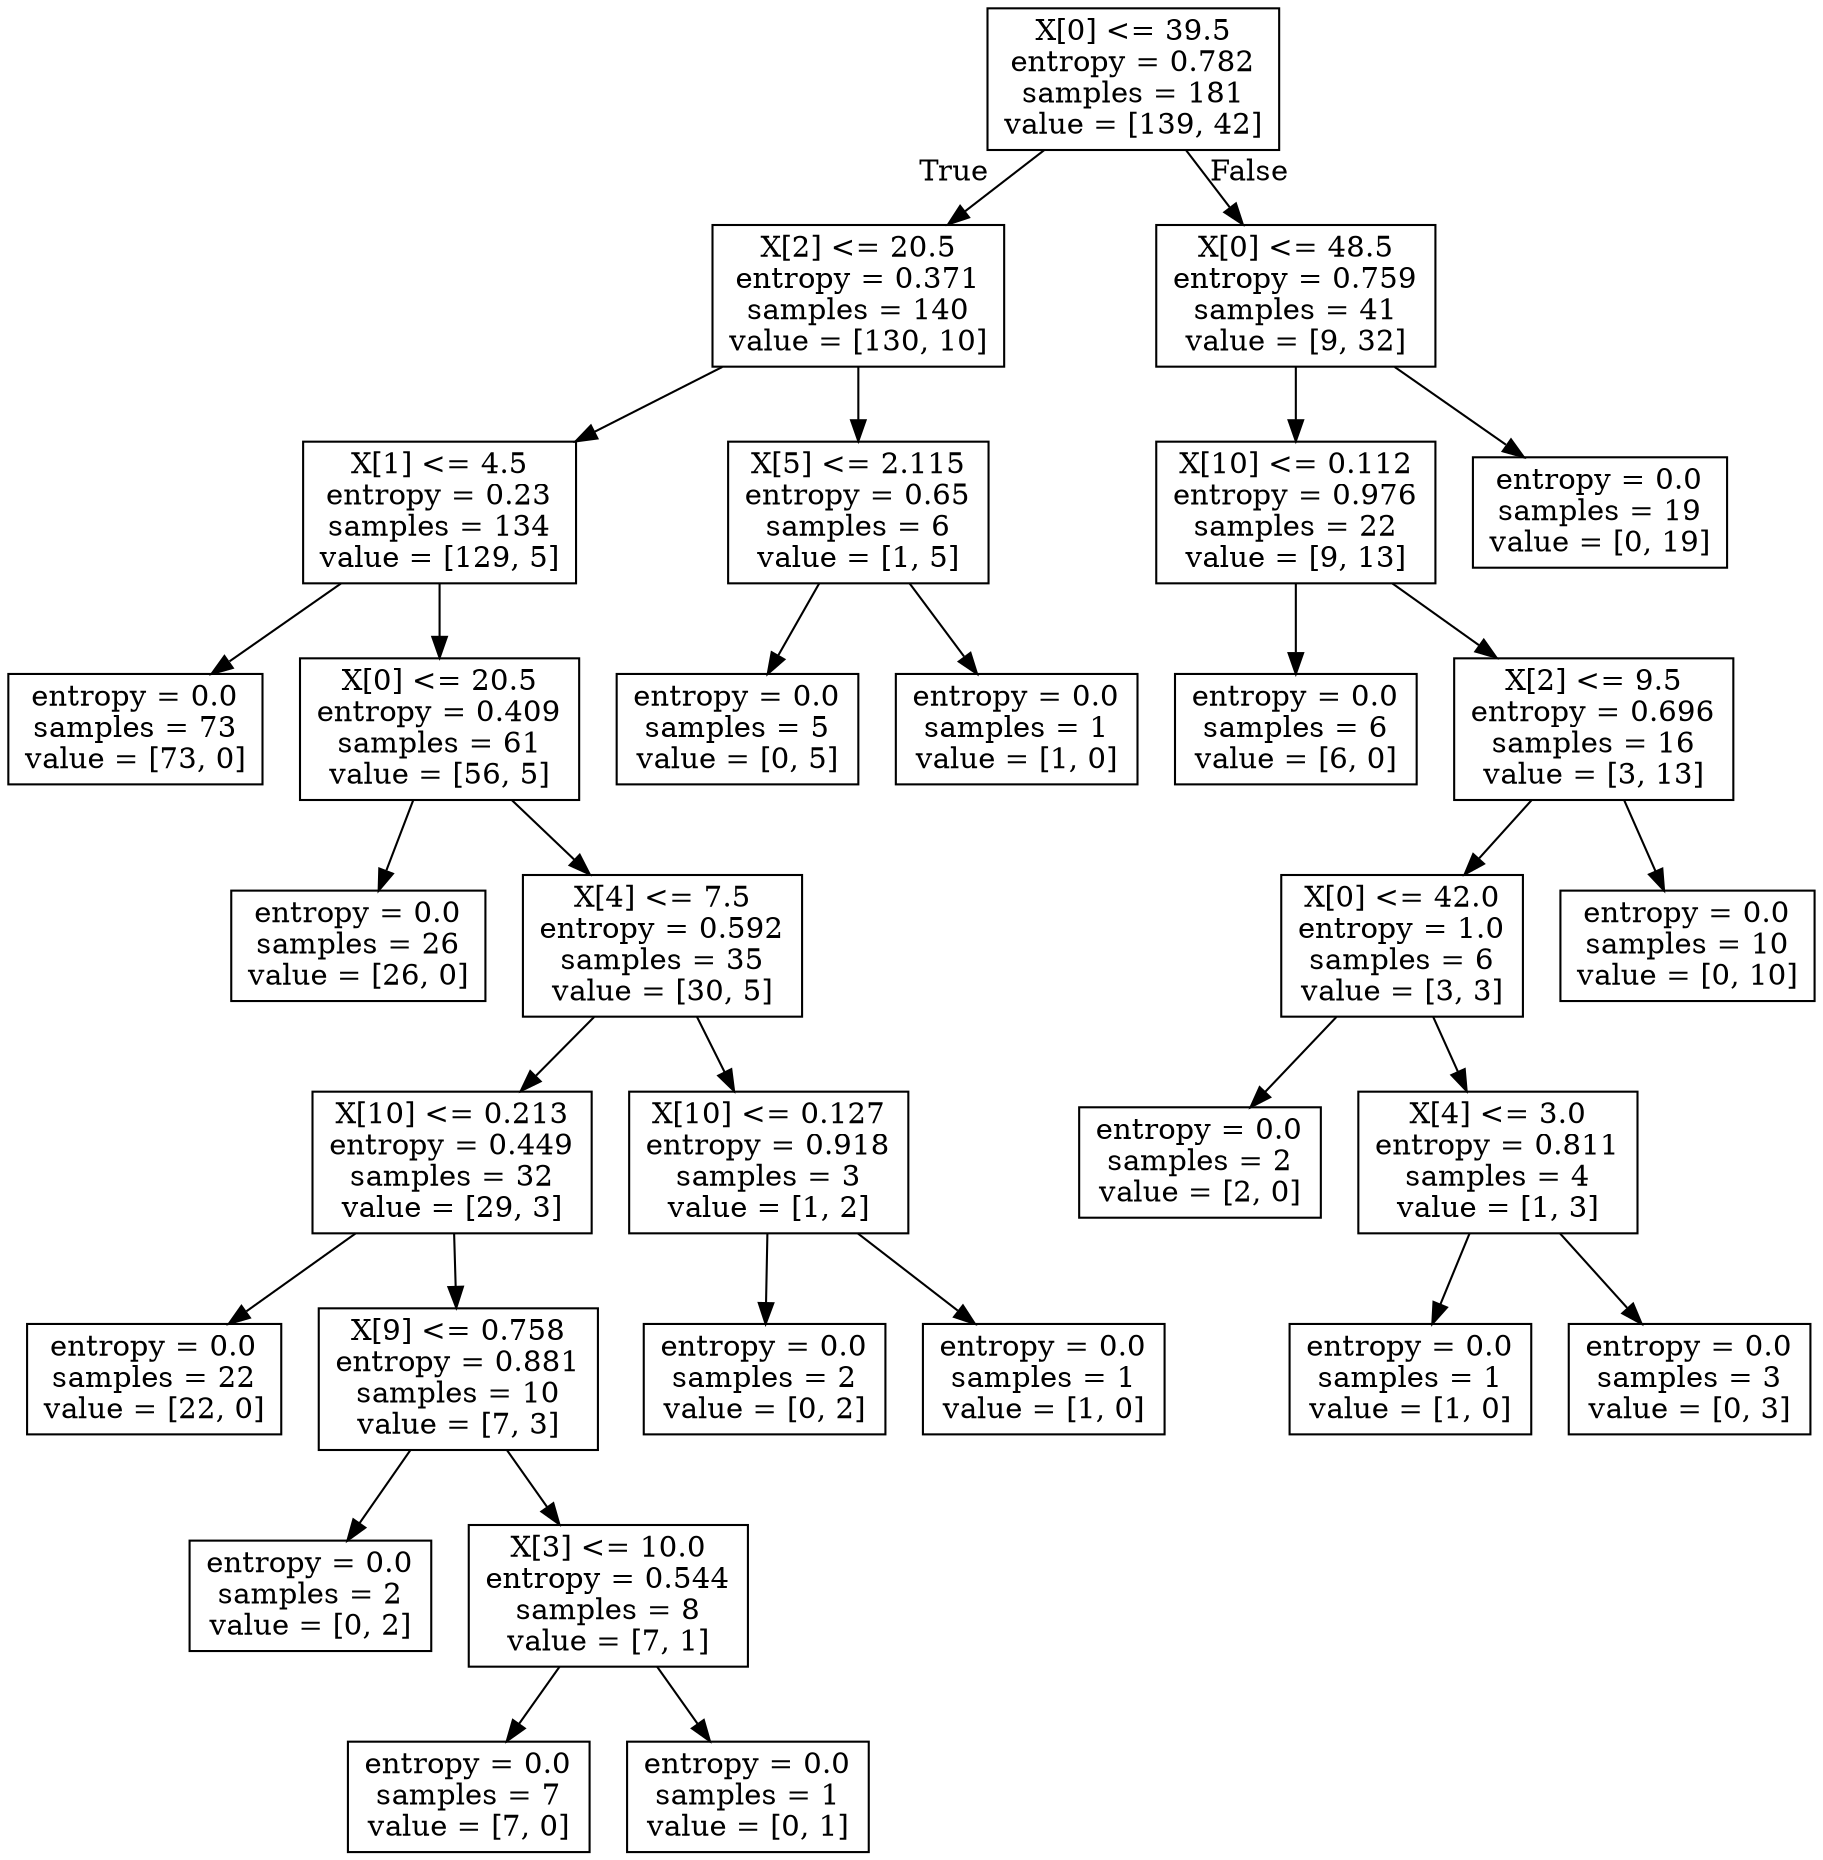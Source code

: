 digraph Tree {
node [shape=box] ;
0 [label="X[0] <= 39.5\nentropy = 0.782\nsamples = 181\nvalue = [139, 42]"] ;
1 [label="X[2] <= 20.5\nentropy = 0.371\nsamples = 140\nvalue = [130, 10]"] ;
0 -> 1 [labeldistance=2.5, labelangle=45, headlabel="True"] ;
2 [label="X[1] <= 4.5\nentropy = 0.23\nsamples = 134\nvalue = [129, 5]"] ;
1 -> 2 ;
3 [label="entropy = 0.0\nsamples = 73\nvalue = [73, 0]"] ;
2 -> 3 ;
4 [label="X[0] <= 20.5\nentropy = 0.409\nsamples = 61\nvalue = [56, 5]"] ;
2 -> 4 ;
5 [label="entropy = 0.0\nsamples = 26\nvalue = [26, 0]"] ;
4 -> 5 ;
6 [label="X[4] <= 7.5\nentropy = 0.592\nsamples = 35\nvalue = [30, 5]"] ;
4 -> 6 ;
7 [label="X[10] <= 0.213\nentropy = 0.449\nsamples = 32\nvalue = [29, 3]"] ;
6 -> 7 ;
8 [label="entropy = 0.0\nsamples = 22\nvalue = [22, 0]"] ;
7 -> 8 ;
9 [label="X[9] <= 0.758\nentropy = 0.881\nsamples = 10\nvalue = [7, 3]"] ;
7 -> 9 ;
10 [label="entropy = 0.0\nsamples = 2\nvalue = [0, 2]"] ;
9 -> 10 ;
11 [label="X[3] <= 10.0\nentropy = 0.544\nsamples = 8\nvalue = [7, 1]"] ;
9 -> 11 ;
12 [label="entropy = 0.0\nsamples = 7\nvalue = [7, 0]"] ;
11 -> 12 ;
13 [label="entropy = 0.0\nsamples = 1\nvalue = [0, 1]"] ;
11 -> 13 ;
14 [label="X[10] <= 0.127\nentropy = 0.918\nsamples = 3\nvalue = [1, 2]"] ;
6 -> 14 ;
15 [label="entropy = 0.0\nsamples = 2\nvalue = [0, 2]"] ;
14 -> 15 ;
16 [label="entropy = 0.0\nsamples = 1\nvalue = [1, 0]"] ;
14 -> 16 ;
17 [label="X[5] <= 2.115\nentropy = 0.65\nsamples = 6\nvalue = [1, 5]"] ;
1 -> 17 ;
18 [label="entropy = 0.0\nsamples = 5\nvalue = [0, 5]"] ;
17 -> 18 ;
19 [label="entropy = 0.0\nsamples = 1\nvalue = [1, 0]"] ;
17 -> 19 ;
20 [label="X[0] <= 48.5\nentropy = 0.759\nsamples = 41\nvalue = [9, 32]"] ;
0 -> 20 [labeldistance=2.5, labelangle=-45, headlabel="False"] ;
21 [label="X[10] <= 0.112\nentropy = 0.976\nsamples = 22\nvalue = [9, 13]"] ;
20 -> 21 ;
22 [label="entropy = 0.0\nsamples = 6\nvalue = [6, 0]"] ;
21 -> 22 ;
23 [label="X[2] <= 9.5\nentropy = 0.696\nsamples = 16\nvalue = [3, 13]"] ;
21 -> 23 ;
24 [label="X[0] <= 42.0\nentropy = 1.0\nsamples = 6\nvalue = [3, 3]"] ;
23 -> 24 ;
25 [label="entropy = 0.0\nsamples = 2\nvalue = [2, 0]"] ;
24 -> 25 ;
26 [label="X[4] <= 3.0\nentropy = 0.811\nsamples = 4\nvalue = [1, 3]"] ;
24 -> 26 ;
27 [label="entropy = 0.0\nsamples = 1\nvalue = [1, 0]"] ;
26 -> 27 ;
28 [label="entropy = 0.0\nsamples = 3\nvalue = [0, 3]"] ;
26 -> 28 ;
29 [label="entropy = 0.0\nsamples = 10\nvalue = [0, 10]"] ;
23 -> 29 ;
30 [label="entropy = 0.0\nsamples = 19\nvalue = [0, 19]"] ;
20 -> 30 ;
}